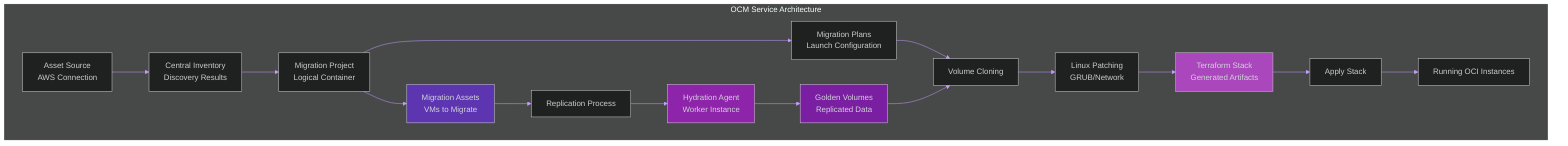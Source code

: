 %%{init: {
  "theme": "dark",
  "themeVariables": {
    "background": "#1a102a",
    "primaryTextColor": "#d0d3d8",
    "lineColor": "#c99cff"
  },
  "themeCSS": "text, tspan { fill: #d0d3d8 !important; }"
}}%%
graph TB
    subgraph "OCM Service Architecture"
        AS[Asset Source<br/>AWS Connection] --> INV[Central Inventory<br/>Discovery Results]
        INV --> MP[Migration Project<br/>Logical Container]
        MP --> MA[Migration Assets<br/>VMs to Migrate]
        MP --> PLAN[Migration Plans<br/>Launch Configuration]
        MA --> REP[Replication Process]
        REP --> HA[Hydration Agent<br/>Worker Instance]
        HA --> GV[Golden Volumes<br/>Replicated Data]
        PLAN --> CLONE[Volume Cloning]
        GV --> CLONE
        CLONE --> PATCH[Linux Patching<br/>GRUB/Network]
        PATCH --> TF[Terraform Stack<br/>Generated Artifacts]
        TF --> DEPLOY[Apply Stack]
        DEPLOY --> FINAL[Running OCI Instances]
    end

    style MA fill:#5e35b1,color:#d0d3d8
    style GV fill:#7b1fa2,color:#d0d3d8
    style HA fill:#8e24aa,color:#d0d3d8
    style TF fill:#ab47bc,color:#d0d3d8